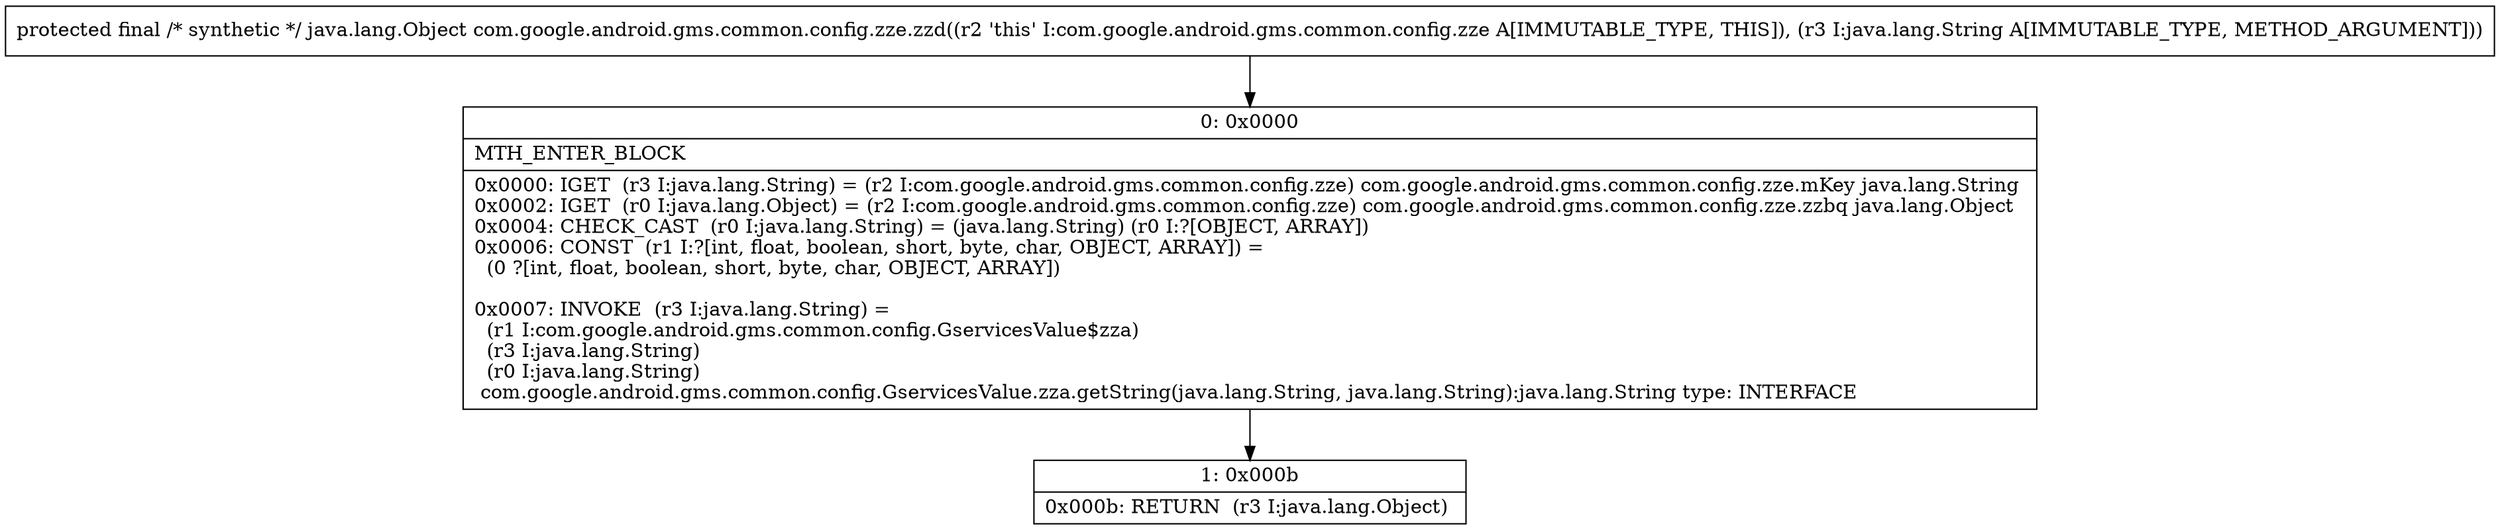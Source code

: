 digraph "CFG forcom.google.android.gms.common.config.zze.zzd(Ljava\/lang\/String;)Ljava\/lang\/Object;" {
Node_0 [shape=record,label="{0\:\ 0x0000|MTH_ENTER_BLOCK\l|0x0000: IGET  (r3 I:java.lang.String) = (r2 I:com.google.android.gms.common.config.zze) com.google.android.gms.common.config.zze.mKey java.lang.String \l0x0002: IGET  (r0 I:java.lang.Object) = (r2 I:com.google.android.gms.common.config.zze) com.google.android.gms.common.config.zze.zzbq java.lang.Object \l0x0004: CHECK_CAST  (r0 I:java.lang.String) = (java.lang.String) (r0 I:?[OBJECT, ARRAY]) \l0x0006: CONST  (r1 I:?[int, float, boolean, short, byte, char, OBJECT, ARRAY]) = \l  (0 ?[int, float, boolean, short, byte, char, OBJECT, ARRAY])\l \l0x0007: INVOKE  (r3 I:java.lang.String) = \l  (r1 I:com.google.android.gms.common.config.GservicesValue$zza)\l  (r3 I:java.lang.String)\l  (r0 I:java.lang.String)\l com.google.android.gms.common.config.GservicesValue.zza.getString(java.lang.String, java.lang.String):java.lang.String type: INTERFACE \l}"];
Node_1 [shape=record,label="{1\:\ 0x000b|0x000b: RETURN  (r3 I:java.lang.Object) \l}"];
MethodNode[shape=record,label="{protected final \/* synthetic *\/ java.lang.Object com.google.android.gms.common.config.zze.zzd((r2 'this' I:com.google.android.gms.common.config.zze A[IMMUTABLE_TYPE, THIS]), (r3 I:java.lang.String A[IMMUTABLE_TYPE, METHOD_ARGUMENT])) }"];
MethodNode -> Node_0;
Node_0 -> Node_1;
}

